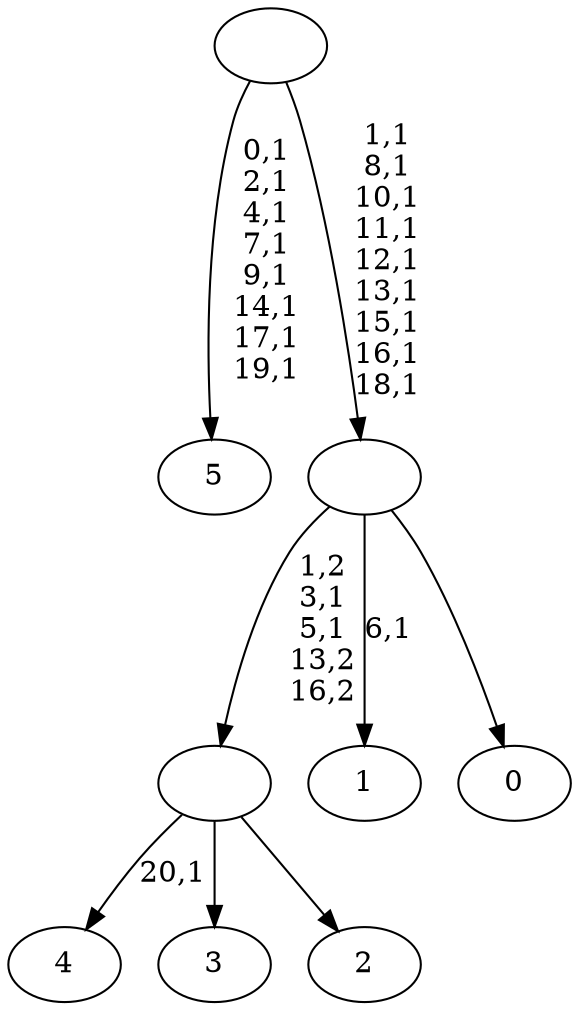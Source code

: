 digraph T {
	27 [label="5"]
	18 [label="4"]
	16 [label="3"]
	15 [label="2"]
	14 [label=""]
	12 [label="1"]
	10 [label="0"]
	9 [label=""]
	0 [label=""]
	14 -> 18 [label="20,1"]
	14 -> 16 [label=""]
	14 -> 15 [label=""]
	9 -> 12 [label="6,1"]
	9 -> 14 [label="1,2\n3,1\n5,1\n13,2\n16,2"]
	9 -> 10 [label=""]
	0 -> 9 [label="1,1\n8,1\n10,1\n11,1\n12,1\n13,1\n15,1\n16,1\n18,1"]
	0 -> 27 [label="0,1\n2,1\n4,1\n7,1\n9,1\n14,1\n17,1\n19,1"]
}
